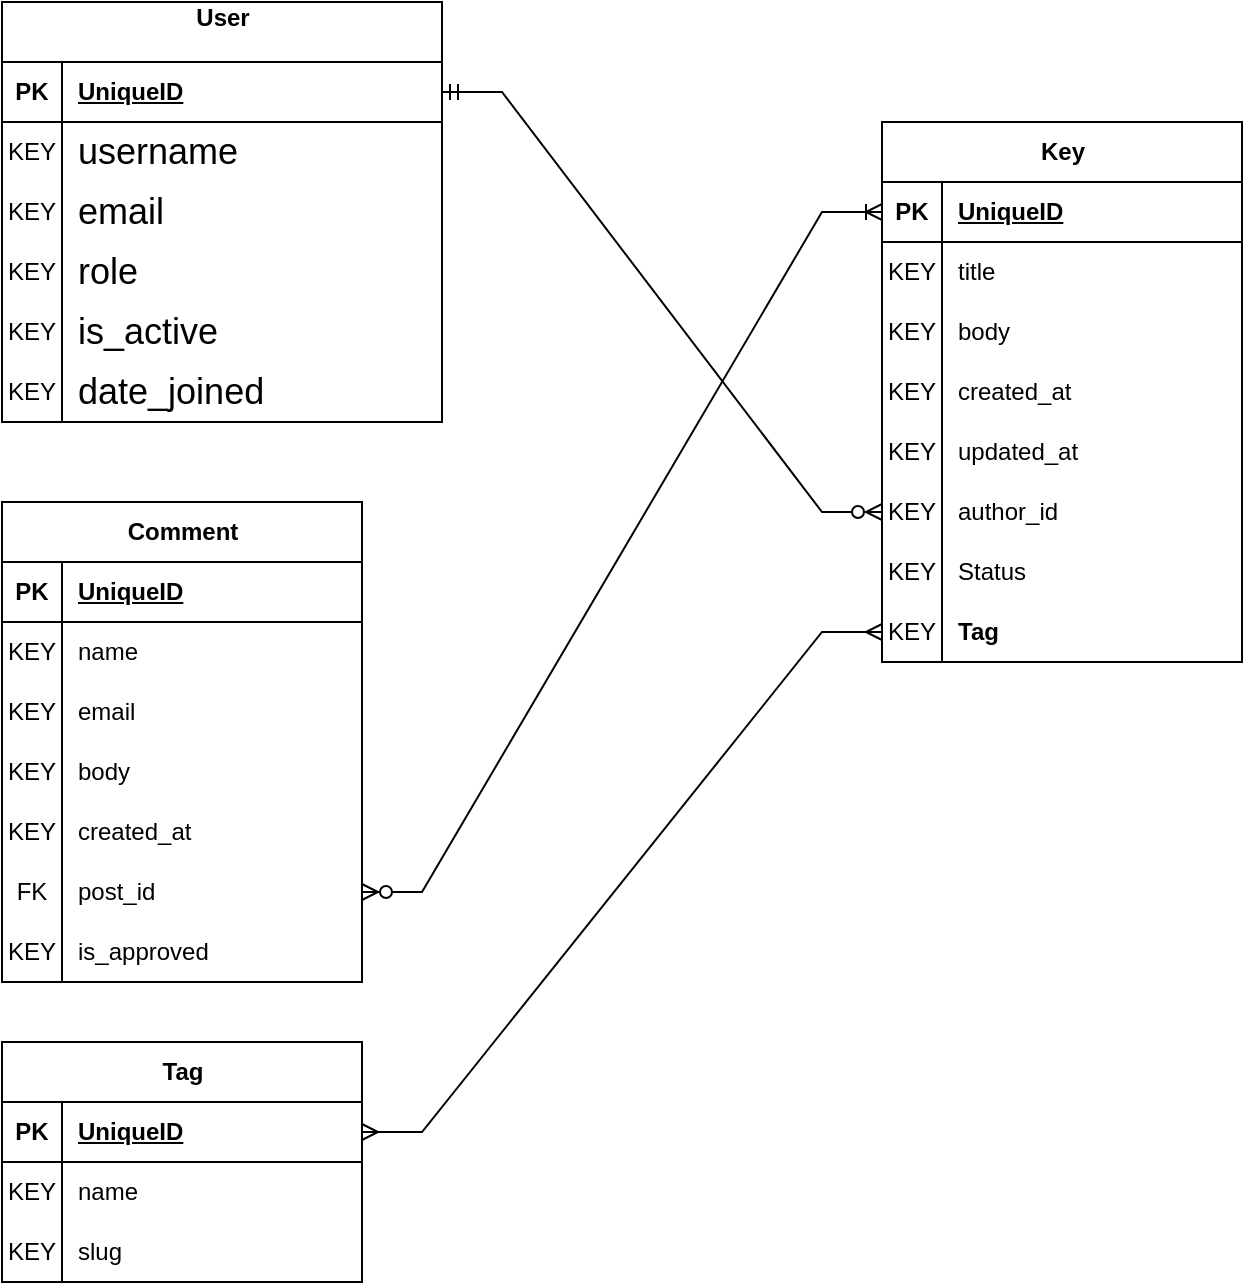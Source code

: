 <mxfile version="28.0.7">
  <diagram name="Page-1" id="0IYV-DkzIbgTbS5fnVbG">
    <mxGraphModel dx="2382" dy="818" grid="1" gridSize="10" guides="1" tooltips="1" connect="1" arrows="1" fold="1" page="1" pageScale="1" pageWidth="850" pageHeight="1100" math="0" shadow="0">
      <root>
        <mxCell id="0" />
        <mxCell id="1" parent="0" />
        <mxCell id="421oEIEG7rwL1TmRF_wm-225" value="&lt;div&gt;User&lt;/div&gt;&lt;div&gt;&lt;br&gt;&lt;/div&gt;" style="shape=table;startSize=30;container=1;collapsible=1;childLayout=tableLayout;fixedRows=1;rowLines=0;fontStyle=1;align=center;resizeLast=1;html=1;" vertex="1" parent="1">
          <mxGeometry x="-170" y="250" width="220" height="210" as="geometry" />
        </mxCell>
        <mxCell id="421oEIEG7rwL1TmRF_wm-226" value="" style="shape=tableRow;horizontal=0;startSize=0;swimlaneHead=0;swimlaneBody=0;fillColor=none;collapsible=0;dropTarget=0;points=[[0,0.5],[1,0.5]];portConstraint=eastwest;top=0;left=0;right=0;bottom=1;" vertex="1" parent="421oEIEG7rwL1TmRF_wm-225">
          <mxGeometry y="30" width="220" height="30" as="geometry" />
        </mxCell>
        <mxCell id="421oEIEG7rwL1TmRF_wm-227" value="PK" style="shape=partialRectangle;connectable=0;fillColor=none;top=0;left=0;bottom=0;right=0;fontStyle=1;overflow=hidden;whiteSpace=wrap;html=1;" vertex="1" parent="421oEIEG7rwL1TmRF_wm-226">
          <mxGeometry width="30" height="30" as="geometry">
            <mxRectangle width="30" height="30" as="alternateBounds" />
          </mxGeometry>
        </mxCell>
        <mxCell id="421oEIEG7rwL1TmRF_wm-228" value="UniqueID" style="shape=partialRectangle;connectable=0;fillColor=none;top=0;left=0;bottom=0;right=0;align=left;spacingLeft=6;fontStyle=5;overflow=hidden;whiteSpace=wrap;html=1;" vertex="1" parent="421oEIEG7rwL1TmRF_wm-226">
          <mxGeometry x="30" width="190" height="30" as="geometry">
            <mxRectangle width="190" height="30" as="alternateBounds" />
          </mxGeometry>
        </mxCell>
        <mxCell id="421oEIEG7rwL1TmRF_wm-232" value="" style="shape=tableRow;horizontal=0;startSize=0;swimlaneHead=0;swimlaneBody=0;fillColor=none;collapsible=0;dropTarget=0;points=[[0,0.5],[1,0.5]];portConstraint=eastwest;top=0;left=0;right=0;bottom=0;" vertex="1" parent="421oEIEG7rwL1TmRF_wm-225">
          <mxGeometry y="60" width="220" height="30" as="geometry" />
        </mxCell>
        <mxCell id="421oEIEG7rwL1TmRF_wm-233" value="KEY" style="shape=partialRectangle;connectable=0;fillColor=none;top=0;left=0;bottom=0;right=0;editable=1;overflow=hidden;whiteSpace=wrap;html=1;" vertex="1" parent="421oEIEG7rwL1TmRF_wm-232">
          <mxGeometry width="30" height="30" as="geometry">
            <mxRectangle width="30" height="30" as="alternateBounds" />
          </mxGeometry>
        </mxCell>
        <mxCell id="421oEIEG7rwL1TmRF_wm-234" value="&lt;font style=&quot;font-size: 18px;&quot;&gt;username&lt;/font&gt;" style="shape=partialRectangle;connectable=0;fillColor=none;top=0;left=0;bottom=0;right=0;align=left;spacingLeft=6;overflow=hidden;whiteSpace=wrap;html=1;" vertex="1" parent="421oEIEG7rwL1TmRF_wm-232">
          <mxGeometry x="30" width="190" height="30" as="geometry">
            <mxRectangle width="190" height="30" as="alternateBounds" />
          </mxGeometry>
        </mxCell>
        <mxCell id="421oEIEG7rwL1TmRF_wm-235" value="" style="shape=tableRow;horizontal=0;startSize=0;swimlaneHead=0;swimlaneBody=0;fillColor=none;collapsible=0;dropTarget=0;points=[[0,0.5],[1,0.5]];portConstraint=eastwest;top=0;left=0;right=0;bottom=0;" vertex="1" parent="421oEIEG7rwL1TmRF_wm-225">
          <mxGeometry y="90" width="220" height="30" as="geometry" />
        </mxCell>
        <mxCell id="421oEIEG7rwL1TmRF_wm-236" value="KEY" style="shape=partialRectangle;connectable=0;fillColor=none;top=0;left=0;bottom=0;right=0;editable=1;overflow=hidden;whiteSpace=wrap;html=1;" vertex="1" parent="421oEIEG7rwL1TmRF_wm-235">
          <mxGeometry width="30" height="30" as="geometry">
            <mxRectangle width="30" height="30" as="alternateBounds" />
          </mxGeometry>
        </mxCell>
        <mxCell id="421oEIEG7rwL1TmRF_wm-237" value="&lt;font style=&quot;font-size: 18px;&quot;&gt;email&lt;/font&gt;" style="shape=partialRectangle;connectable=0;fillColor=none;top=0;left=0;bottom=0;right=0;align=left;spacingLeft=6;overflow=hidden;whiteSpace=wrap;html=1;" vertex="1" parent="421oEIEG7rwL1TmRF_wm-235">
          <mxGeometry x="30" width="190" height="30" as="geometry">
            <mxRectangle width="190" height="30" as="alternateBounds" />
          </mxGeometry>
        </mxCell>
        <mxCell id="421oEIEG7rwL1TmRF_wm-238" style="shape=tableRow;horizontal=0;startSize=0;swimlaneHead=0;swimlaneBody=0;fillColor=none;collapsible=0;dropTarget=0;points=[[0,0.5],[1,0.5]];portConstraint=eastwest;top=0;left=0;right=0;bottom=0;" vertex="1" parent="421oEIEG7rwL1TmRF_wm-225">
          <mxGeometry y="120" width="220" height="30" as="geometry" />
        </mxCell>
        <mxCell id="421oEIEG7rwL1TmRF_wm-239" value="KEY" style="shape=partialRectangle;connectable=0;fillColor=none;top=0;left=0;bottom=0;right=0;editable=1;overflow=hidden;whiteSpace=wrap;html=1;" vertex="1" parent="421oEIEG7rwL1TmRF_wm-238">
          <mxGeometry width="30" height="30" as="geometry">
            <mxRectangle width="30" height="30" as="alternateBounds" />
          </mxGeometry>
        </mxCell>
        <mxCell id="421oEIEG7rwL1TmRF_wm-240" value="&lt;font style=&quot;font-size: 18px;&quot;&gt;role&lt;/font&gt;" style="shape=partialRectangle;connectable=0;fillColor=none;top=0;left=0;bottom=0;right=0;align=left;spacingLeft=6;overflow=hidden;whiteSpace=wrap;html=1;" vertex="1" parent="421oEIEG7rwL1TmRF_wm-238">
          <mxGeometry x="30" width="190" height="30" as="geometry">
            <mxRectangle width="190" height="30" as="alternateBounds" />
          </mxGeometry>
        </mxCell>
        <mxCell id="421oEIEG7rwL1TmRF_wm-241" style="shape=tableRow;horizontal=0;startSize=0;swimlaneHead=0;swimlaneBody=0;fillColor=none;collapsible=0;dropTarget=0;points=[[0,0.5],[1,0.5]];portConstraint=eastwest;top=0;left=0;right=0;bottom=0;" vertex="1" parent="421oEIEG7rwL1TmRF_wm-225">
          <mxGeometry y="150" width="220" height="30" as="geometry" />
        </mxCell>
        <mxCell id="421oEIEG7rwL1TmRF_wm-242" value="KEY" style="shape=partialRectangle;connectable=0;fillColor=none;top=0;left=0;bottom=0;right=0;editable=1;overflow=hidden;whiteSpace=wrap;html=1;" vertex="1" parent="421oEIEG7rwL1TmRF_wm-241">
          <mxGeometry width="30" height="30" as="geometry">
            <mxRectangle width="30" height="30" as="alternateBounds" />
          </mxGeometry>
        </mxCell>
        <mxCell id="421oEIEG7rwL1TmRF_wm-243" value="&lt;font style=&quot;font-size: 18px;&quot;&gt;is_active&lt;/font&gt;" style="shape=partialRectangle;connectable=0;fillColor=none;top=0;left=0;bottom=0;right=0;align=left;spacingLeft=6;overflow=hidden;whiteSpace=wrap;html=1;" vertex="1" parent="421oEIEG7rwL1TmRF_wm-241">
          <mxGeometry x="30" width="190" height="30" as="geometry">
            <mxRectangle width="190" height="30" as="alternateBounds" />
          </mxGeometry>
        </mxCell>
        <mxCell id="421oEIEG7rwL1TmRF_wm-244" style="shape=tableRow;horizontal=0;startSize=0;swimlaneHead=0;swimlaneBody=0;fillColor=none;collapsible=0;dropTarget=0;points=[[0,0.5],[1,0.5]];portConstraint=eastwest;top=0;left=0;right=0;bottom=0;" vertex="1" parent="421oEIEG7rwL1TmRF_wm-225">
          <mxGeometry y="180" width="220" height="30" as="geometry" />
        </mxCell>
        <mxCell id="421oEIEG7rwL1TmRF_wm-245" value="KEY" style="shape=partialRectangle;connectable=0;fillColor=none;top=0;left=0;bottom=0;right=0;editable=1;overflow=hidden;whiteSpace=wrap;html=1;" vertex="1" parent="421oEIEG7rwL1TmRF_wm-244">
          <mxGeometry width="30" height="30" as="geometry">
            <mxRectangle width="30" height="30" as="alternateBounds" />
          </mxGeometry>
        </mxCell>
        <mxCell id="421oEIEG7rwL1TmRF_wm-246" value="&lt;font style=&quot;font-size: 18px;&quot;&gt;date_joined&lt;/font&gt;" style="shape=partialRectangle;connectable=0;fillColor=none;top=0;left=0;bottom=0;right=0;align=left;spacingLeft=6;overflow=hidden;whiteSpace=wrap;html=1;" vertex="1" parent="421oEIEG7rwL1TmRF_wm-244">
          <mxGeometry x="30" width="190" height="30" as="geometry">
            <mxRectangle width="190" height="30" as="alternateBounds" />
          </mxGeometry>
        </mxCell>
        <mxCell id="421oEIEG7rwL1TmRF_wm-247" value="Key" style="shape=table;startSize=30;container=1;collapsible=1;childLayout=tableLayout;fixedRows=1;rowLines=0;fontStyle=1;align=center;resizeLast=1;html=1;" vertex="1" parent="1">
          <mxGeometry x="270" y="310" width="180" height="270" as="geometry" />
        </mxCell>
        <mxCell id="421oEIEG7rwL1TmRF_wm-248" value="" style="shape=tableRow;horizontal=0;startSize=0;swimlaneHead=0;swimlaneBody=0;fillColor=none;collapsible=0;dropTarget=0;points=[[0,0.5],[1,0.5]];portConstraint=eastwest;top=0;left=0;right=0;bottom=1;" vertex="1" parent="421oEIEG7rwL1TmRF_wm-247">
          <mxGeometry y="30" width="180" height="30" as="geometry" />
        </mxCell>
        <mxCell id="421oEIEG7rwL1TmRF_wm-249" value="PK" style="shape=partialRectangle;connectable=0;fillColor=none;top=0;left=0;bottom=0;right=0;fontStyle=1;overflow=hidden;whiteSpace=wrap;html=1;" vertex="1" parent="421oEIEG7rwL1TmRF_wm-248">
          <mxGeometry width="30" height="30" as="geometry">
            <mxRectangle width="30" height="30" as="alternateBounds" />
          </mxGeometry>
        </mxCell>
        <mxCell id="421oEIEG7rwL1TmRF_wm-250" value="UniqueID" style="shape=partialRectangle;connectable=0;fillColor=none;top=0;left=0;bottom=0;right=0;align=left;spacingLeft=6;fontStyle=5;overflow=hidden;whiteSpace=wrap;html=1;" vertex="1" parent="421oEIEG7rwL1TmRF_wm-248">
          <mxGeometry x="30" width="150" height="30" as="geometry">
            <mxRectangle width="150" height="30" as="alternateBounds" />
          </mxGeometry>
        </mxCell>
        <mxCell id="421oEIEG7rwL1TmRF_wm-251" value="" style="shape=tableRow;horizontal=0;startSize=0;swimlaneHead=0;swimlaneBody=0;fillColor=none;collapsible=0;dropTarget=0;points=[[0,0.5],[1,0.5]];portConstraint=eastwest;top=0;left=0;right=0;bottom=0;" vertex="1" parent="421oEIEG7rwL1TmRF_wm-247">
          <mxGeometry y="60" width="180" height="30" as="geometry" />
        </mxCell>
        <mxCell id="421oEIEG7rwL1TmRF_wm-252" value="KEY" style="shape=partialRectangle;connectable=0;fillColor=none;top=0;left=0;bottom=0;right=0;editable=1;overflow=hidden;whiteSpace=wrap;html=1;" vertex="1" parent="421oEIEG7rwL1TmRF_wm-251">
          <mxGeometry width="30" height="30" as="geometry">
            <mxRectangle width="30" height="30" as="alternateBounds" />
          </mxGeometry>
        </mxCell>
        <mxCell id="421oEIEG7rwL1TmRF_wm-253" value="title" style="shape=partialRectangle;connectable=0;fillColor=none;top=0;left=0;bottom=0;right=0;align=left;spacingLeft=6;overflow=hidden;whiteSpace=wrap;html=1;" vertex="1" parent="421oEIEG7rwL1TmRF_wm-251">
          <mxGeometry x="30" width="150" height="30" as="geometry">
            <mxRectangle width="150" height="30" as="alternateBounds" />
          </mxGeometry>
        </mxCell>
        <mxCell id="421oEIEG7rwL1TmRF_wm-254" value="" style="shape=tableRow;horizontal=0;startSize=0;swimlaneHead=0;swimlaneBody=0;fillColor=none;collapsible=0;dropTarget=0;points=[[0,0.5],[1,0.5]];portConstraint=eastwest;top=0;left=0;right=0;bottom=0;" vertex="1" parent="421oEIEG7rwL1TmRF_wm-247">
          <mxGeometry y="90" width="180" height="30" as="geometry" />
        </mxCell>
        <mxCell id="421oEIEG7rwL1TmRF_wm-255" value="KEY" style="shape=partialRectangle;connectable=0;fillColor=none;top=0;left=0;bottom=0;right=0;editable=1;overflow=hidden;whiteSpace=wrap;html=1;" vertex="1" parent="421oEIEG7rwL1TmRF_wm-254">
          <mxGeometry width="30" height="30" as="geometry">
            <mxRectangle width="30" height="30" as="alternateBounds" />
          </mxGeometry>
        </mxCell>
        <mxCell id="421oEIEG7rwL1TmRF_wm-256" value="body" style="shape=partialRectangle;connectable=0;fillColor=none;top=0;left=0;bottom=0;right=0;align=left;spacingLeft=6;overflow=hidden;whiteSpace=wrap;html=1;" vertex="1" parent="421oEIEG7rwL1TmRF_wm-254">
          <mxGeometry x="30" width="150" height="30" as="geometry">
            <mxRectangle width="150" height="30" as="alternateBounds" />
          </mxGeometry>
        </mxCell>
        <mxCell id="421oEIEG7rwL1TmRF_wm-257" value="" style="shape=tableRow;horizontal=0;startSize=0;swimlaneHead=0;swimlaneBody=0;fillColor=none;collapsible=0;dropTarget=0;points=[[0,0.5],[1,0.5]];portConstraint=eastwest;top=0;left=0;right=0;bottom=0;" vertex="1" parent="421oEIEG7rwL1TmRF_wm-247">
          <mxGeometry y="120" width="180" height="30" as="geometry" />
        </mxCell>
        <mxCell id="421oEIEG7rwL1TmRF_wm-258" value="KEY" style="shape=partialRectangle;connectable=0;fillColor=none;top=0;left=0;bottom=0;right=0;editable=1;overflow=hidden;whiteSpace=wrap;html=1;" vertex="1" parent="421oEIEG7rwL1TmRF_wm-257">
          <mxGeometry width="30" height="30" as="geometry">
            <mxRectangle width="30" height="30" as="alternateBounds" />
          </mxGeometry>
        </mxCell>
        <mxCell id="421oEIEG7rwL1TmRF_wm-259" value="created_at" style="shape=partialRectangle;connectable=0;fillColor=none;top=0;left=0;bottom=0;right=0;align=left;spacingLeft=6;overflow=hidden;whiteSpace=wrap;html=1;" vertex="1" parent="421oEIEG7rwL1TmRF_wm-257">
          <mxGeometry x="30" width="150" height="30" as="geometry">
            <mxRectangle width="150" height="30" as="alternateBounds" />
          </mxGeometry>
        </mxCell>
        <mxCell id="421oEIEG7rwL1TmRF_wm-260" style="shape=tableRow;horizontal=0;startSize=0;swimlaneHead=0;swimlaneBody=0;fillColor=none;collapsible=0;dropTarget=0;points=[[0,0.5],[1,0.5]];portConstraint=eastwest;top=0;left=0;right=0;bottom=0;" vertex="1" parent="421oEIEG7rwL1TmRF_wm-247">
          <mxGeometry y="150" width="180" height="30" as="geometry" />
        </mxCell>
        <mxCell id="421oEIEG7rwL1TmRF_wm-261" value="KEY" style="shape=partialRectangle;connectable=0;fillColor=none;top=0;left=0;bottom=0;right=0;editable=1;overflow=hidden;whiteSpace=wrap;html=1;" vertex="1" parent="421oEIEG7rwL1TmRF_wm-260">
          <mxGeometry width="30" height="30" as="geometry">
            <mxRectangle width="30" height="30" as="alternateBounds" />
          </mxGeometry>
        </mxCell>
        <mxCell id="421oEIEG7rwL1TmRF_wm-262" value="updated_at" style="shape=partialRectangle;connectable=0;fillColor=none;top=0;left=0;bottom=0;right=0;align=left;spacingLeft=6;overflow=hidden;whiteSpace=wrap;html=1;" vertex="1" parent="421oEIEG7rwL1TmRF_wm-260">
          <mxGeometry x="30" width="150" height="30" as="geometry">
            <mxRectangle width="150" height="30" as="alternateBounds" />
          </mxGeometry>
        </mxCell>
        <mxCell id="421oEIEG7rwL1TmRF_wm-263" style="shape=tableRow;horizontal=0;startSize=0;swimlaneHead=0;swimlaneBody=0;fillColor=none;collapsible=0;dropTarget=0;points=[[0,0.5],[1,0.5]];portConstraint=eastwest;top=0;left=0;right=0;bottom=0;" vertex="1" parent="421oEIEG7rwL1TmRF_wm-247">
          <mxGeometry y="180" width="180" height="30" as="geometry" />
        </mxCell>
        <mxCell id="421oEIEG7rwL1TmRF_wm-264" value="KEY" style="shape=partialRectangle;connectable=0;fillColor=none;top=0;left=0;bottom=0;right=0;editable=1;overflow=hidden;whiteSpace=wrap;html=1;" vertex="1" parent="421oEIEG7rwL1TmRF_wm-263">
          <mxGeometry width="30" height="30" as="geometry">
            <mxRectangle width="30" height="30" as="alternateBounds" />
          </mxGeometry>
        </mxCell>
        <mxCell id="421oEIEG7rwL1TmRF_wm-265" value="author_id" style="shape=partialRectangle;connectable=0;fillColor=none;top=0;left=0;bottom=0;right=0;align=left;spacingLeft=6;overflow=hidden;whiteSpace=wrap;html=1;" vertex="1" parent="421oEIEG7rwL1TmRF_wm-263">
          <mxGeometry x="30" width="150" height="30" as="geometry">
            <mxRectangle width="150" height="30" as="alternateBounds" />
          </mxGeometry>
        </mxCell>
        <mxCell id="421oEIEG7rwL1TmRF_wm-266" style="shape=tableRow;horizontal=0;startSize=0;swimlaneHead=0;swimlaneBody=0;fillColor=none;collapsible=0;dropTarget=0;points=[[0,0.5],[1,0.5]];portConstraint=eastwest;top=0;left=0;right=0;bottom=0;" vertex="1" parent="421oEIEG7rwL1TmRF_wm-247">
          <mxGeometry y="210" width="180" height="30" as="geometry" />
        </mxCell>
        <mxCell id="421oEIEG7rwL1TmRF_wm-267" value="KEY" style="shape=partialRectangle;connectable=0;fillColor=none;top=0;left=0;bottom=0;right=0;editable=1;overflow=hidden;whiteSpace=wrap;html=1;" vertex="1" parent="421oEIEG7rwL1TmRF_wm-266">
          <mxGeometry width="30" height="30" as="geometry">
            <mxRectangle width="30" height="30" as="alternateBounds" />
          </mxGeometry>
        </mxCell>
        <mxCell id="421oEIEG7rwL1TmRF_wm-268" value="Status" style="shape=partialRectangle;connectable=0;fillColor=none;top=0;left=0;bottom=0;right=0;align=left;spacingLeft=6;overflow=hidden;whiteSpace=wrap;html=1;" vertex="1" parent="421oEIEG7rwL1TmRF_wm-266">
          <mxGeometry x="30" width="150" height="30" as="geometry">
            <mxRectangle width="150" height="30" as="alternateBounds" />
          </mxGeometry>
        </mxCell>
        <mxCell id="421oEIEG7rwL1TmRF_wm-270" style="shape=tableRow;horizontal=0;startSize=0;swimlaneHead=0;swimlaneBody=0;fillColor=none;collapsible=0;dropTarget=0;points=[[0,0.5],[1,0.5]];portConstraint=eastwest;top=0;left=0;right=0;bottom=0;" vertex="1" parent="421oEIEG7rwL1TmRF_wm-247">
          <mxGeometry y="240" width="180" height="30" as="geometry" />
        </mxCell>
        <mxCell id="421oEIEG7rwL1TmRF_wm-271" value="KEY" style="shape=partialRectangle;connectable=0;fillColor=none;top=0;left=0;bottom=0;right=0;editable=1;overflow=hidden;whiteSpace=wrap;html=1;" vertex="1" parent="421oEIEG7rwL1TmRF_wm-270">
          <mxGeometry width="30" height="30" as="geometry">
            <mxRectangle width="30" height="30" as="alternateBounds" />
          </mxGeometry>
        </mxCell>
        <mxCell id="421oEIEG7rwL1TmRF_wm-272" value="&lt;strong data-end=&quot;2028&quot; data-start=&quot;2021&quot;&gt;Tag&lt;/strong&gt;" style="shape=partialRectangle;connectable=0;fillColor=none;top=0;left=0;bottom=0;right=0;align=left;spacingLeft=6;overflow=hidden;whiteSpace=wrap;html=1;" vertex="1" parent="421oEIEG7rwL1TmRF_wm-270">
          <mxGeometry x="30" width="150" height="30" as="geometry">
            <mxRectangle width="150" height="30" as="alternateBounds" />
          </mxGeometry>
        </mxCell>
        <mxCell id="421oEIEG7rwL1TmRF_wm-269" value="" style="edgeStyle=entityRelationEdgeStyle;fontSize=12;html=1;endArrow=ERzeroToMany;startArrow=ERmandOne;rounded=0;exitX=1;exitY=0.5;exitDx=0;exitDy=0;entryX=0;entryY=0.5;entryDx=0;entryDy=0;" edge="1" parent="1" source="421oEIEG7rwL1TmRF_wm-226" target="421oEIEG7rwL1TmRF_wm-263">
          <mxGeometry width="100" height="100" relative="1" as="geometry">
            <mxPoint x="-10" y="660" as="sourcePoint" />
            <mxPoint x="90" y="560" as="targetPoint" />
          </mxGeometry>
        </mxCell>
        <mxCell id="421oEIEG7rwL1TmRF_wm-273" value="Tag" style="shape=table;startSize=30;container=1;collapsible=1;childLayout=tableLayout;fixedRows=1;rowLines=0;fontStyle=1;align=center;resizeLast=1;html=1;" vertex="1" parent="1">
          <mxGeometry x="-170" y="770" width="180" height="120" as="geometry" />
        </mxCell>
        <mxCell id="421oEIEG7rwL1TmRF_wm-274" value="" style="shape=tableRow;horizontal=0;startSize=0;swimlaneHead=0;swimlaneBody=0;fillColor=none;collapsible=0;dropTarget=0;points=[[0,0.5],[1,0.5]];portConstraint=eastwest;top=0;left=0;right=0;bottom=1;" vertex="1" parent="421oEIEG7rwL1TmRF_wm-273">
          <mxGeometry y="30" width="180" height="30" as="geometry" />
        </mxCell>
        <mxCell id="421oEIEG7rwL1TmRF_wm-275" value="PK" style="shape=partialRectangle;connectable=0;fillColor=none;top=0;left=0;bottom=0;right=0;fontStyle=1;overflow=hidden;whiteSpace=wrap;html=1;" vertex="1" parent="421oEIEG7rwL1TmRF_wm-274">
          <mxGeometry width="30" height="30" as="geometry">
            <mxRectangle width="30" height="30" as="alternateBounds" />
          </mxGeometry>
        </mxCell>
        <mxCell id="421oEIEG7rwL1TmRF_wm-276" value="UniqueID" style="shape=partialRectangle;connectable=0;fillColor=none;top=0;left=0;bottom=0;right=0;align=left;spacingLeft=6;fontStyle=5;overflow=hidden;whiteSpace=wrap;html=1;" vertex="1" parent="421oEIEG7rwL1TmRF_wm-274">
          <mxGeometry x="30" width="150" height="30" as="geometry">
            <mxRectangle width="150" height="30" as="alternateBounds" />
          </mxGeometry>
        </mxCell>
        <mxCell id="421oEIEG7rwL1TmRF_wm-277" value="" style="shape=tableRow;horizontal=0;startSize=0;swimlaneHead=0;swimlaneBody=0;fillColor=none;collapsible=0;dropTarget=0;points=[[0,0.5],[1,0.5]];portConstraint=eastwest;top=0;left=0;right=0;bottom=0;" vertex="1" parent="421oEIEG7rwL1TmRF_wm-273">
          <mxGeometry y="60" width="180" height="30" as="geometry" />
        </mxCell>
        <mxCell id="421oEIEG7rwL1TmRF_wm-278" value="KEY" style="shape=partialRectangle;connectable=0;fillColor=none;top=0;left=0;bottom=0;right=0;editable=1;overflow=hidden;whiteSpace=wrap;html=1;" vertex="1" parent="421oEIEG7rwL1TmRF_wm-277">
          <mxGeometry width="30" height="30" as="geometry">
            <mxRectangle width="30" height="30" as="alternateBounds" />
          </mxGeometry>
        </mxCell>
        <mxCell id="421oEIEG7rwL1TmRF_wm-279" value="name" style="shape=partialRectangle;connectable=0;fillColor=none;top=0;left=0;bottom=0;right=0;align=left;spacingLeft=6;overflow=hidden;whiteSpace=wrap;html=1;" vertex="1" parent="421oEIEG7rwL1TmRF_wm-277">
          <mxGeometry x="30" width="150" height="30" as="geometry">
            <mxRectangle width="150" height="30" as="alternateBounds" />
          </mxGeometry>
        </mxCell>
        <mxCell id="421oEIEG7rwL1TmRF_wm-280" value="" style="shape=tableRow;horizontal=0;startSize=0;swimlaneHead=0;swimlaneBody=0;fillColor=none;collapsible=0;dropTarget=0;points=[[0,0.5],[1,0.5]];portConstraint=eastwest;top=0;left=0;right=0;bottom=0;" vertex="1" parent="421oEIEG7rwL1TmRF_wm-273">
          <mxGeometry y="90" width="180" height="30" as="geometry" />
        </mxCell>
        <mxCell id="421oEIEG7rwL1TmRF_wm-281" value="KEY" style="shape=partialRectangle;connectable=0;fillColor=none;top=0;left=0;bottom=0;right=0;editable=1;overflow=hidden;whiteSpace=wrap;html=1;" vertex="1" parent="421oEIEG7rwL1TmRF_wm-280">
          <mxGeometry width="30" height="30" as="geometry">
            <mxRectangle width="30" height="30" as="alternateBounds" />
          </mxGeometry>
        </mxCell>
        <mxCell id="421oEIEG7rwL1TmRF_wm-282" value="slug" style="shape=partialRectangle;connectable=0;fillColor=none;top=0;left=0;bottom=0;right=0;align=left;spacingLeft=6;overflow=hidden;whiteSpace=wrap;html=1;" vertex="1" parent="421oEIEG7rwL1TmRF_wm-280">
          <mxGeometry x="30" width="150" height="30" as="geometry">
            <mxRectangle width="150" height="30" as="alternateBounds" />
          </mxGeometry>
        </mxCell>
        <mxCell id="421oEIEG7rwL1TmRF_wm-286" value="" style="edgeStyle=entityRelationEdgeStyle;fontSize=12;html=1;endArrow=ERmany;startArrow=ERmany;rounded=0;entryX=0;entryY=0.5;entryDx=0;entryDy=0;exitX=1;exitY=0.5;exitDx=0;exitDy=0;" edge="1" parent="1" source="421oEIEG7rwL1TmRF_wm-274" target="421oEIEG7rwL1TmRF_wm-270">
          <mxGeometry width="100" height="100" relative="1" as="geometry">
            <mxPoint x="-10" y="660" as="sourcePoint" />
            <mxPoint x="90" y="560" as="targetPoint" />
          </mxGeometry>
        </mxCell>
        <mxCell id="421oEIEG7rwL1TmRF_wm-290" value="&lt;strong data-end=&quot;2384&quot; data-start=&quot;2373&quot;&gt;Comment&lt;/strong&gt;" style="shape=table;startSize=30;container=1;collapsible=1;childLayout=tableLayout;fixedRows=1;rowLines=0;fontStyle=1;align=center;resizeLast=1;html=1;" vertex="1" parent="1">
          <mxGeometry x="-170" y="500" width="180" height="240" as="geometry" />
        </mxCell>
        <mxCell id="421oEIEG7rwL1TmRF_wm-291" value="" style="shape=tableRow;horizontal=0;startSize=0;swimlaneHead=0;swimlaneBody=0;fillColor=none;collapsible=0;dropTarget=0;points=[[0,0.5],[1,0.5]];portConstraint=eastwest;top=0;left=0;right=0;bottom=1;" vertex="1" parent="421oEIEG7rwL1TmRF_wm-290">
          <mxGeometry y="30" width="180" height="30" as="geometry" />
        </mxCell>
        <mxCell id="421oEIEG7rwL1TmRF_wm-292" value="PK" style="shape=partialRectangle;connectable=0;fillColor=none;top=0;left=0;bottom=0;right=0;fontStyle=1;overflow=hidden;whiteSpace=wrap;html=1;" vertex="1" parent="421oEIEG7rwL1TmRF_wm-291">
          <mxGeometry width="30" height="30" as="geometry">
            <mxRectangle width="30" height="30" as="alternateBounds" />
          </mxGeometry>
        </mxCell>
        <mxCell id="421oEIEG7rwL1TmRF_wm-293" value="UniqueID" style="shape=partialRectangle;connectable=0;fillColor=none;top=0;left=0;bottom=0;right=0;align=left;spacingLeft=6;fontStyle=5;overflow=hidden;whiteSpace=wrap;html=1;" vertex="1" parent="421oEIEG7rwL1TmRF_wm-291">
          <mxGeometry x="30" width="150" height="30" as="geometry">
            <mxRectangle width="150" height="30" as="alternateBounds" />
          </mxGeometry>
        </mxCell>
        <mxCell id="421oEIEG7rwL1TmRF_wm-294" value="" style="shape=tableRow;horizontal=0;startSize=0;swimlaneHead=0;swimlaneBody=0;fillColor=none;collapsible=0;dropTarget=0;points=[[0,0.5],[1,0.5]];portConstraint=eastwest;top=0;left=0;right=0;bottom=0;" vertex="1" parent="421oEIEG7rwL1TmRF_wm-290">
          <mxGeometry y="60" width="180" height="30" as="geometry" />
        </mxCell>
        <mxCell id="421oEIEG7rwL1TmRF_wm-295" value="KEY" style="shape=partialRectangle;connectable=0;fillColor=none;top=0;left=0;bottom=0;right=0;editable=1;overflow=hidden;whiteSpace=wrap;html=1;" vertex="1" parent="421oEIEG7rwL1TmRF_wm-294">
          <mxGeometry width="30" height="30" as="geometry">
            <mxRectangle width="30" height="30" as="alternateBounds" />
          </mxGeometry>
        </mxCell>
        <mxCell id="421oEIEG7rwL1TmRF_wm-296" value="name" style="shape=partialRectangle;connectable=0;fillColor=none;top=0;left=0;bottom=0;right=0;align=left;spacingLeft=6;overflow=hidden;whiteSpace=wrap;html=1;" vertex="1" parent="421oEIEG7rwL1TmRF_wm-294">
          <mxGeometry x="30" width="150" height="30" as="geometry">
            <mxRectangle width="150" height="30" as="alternateBounds" />
          </mxGeometry>
        </mxCell>
        <mxCell id="421oEIEG7rwL1TmRF_wm-297" value="" style="shape=tableRow;horizontal=0;startSize=0;swimlaneHead=0;swimlaneBody=0;fillColor=none;collapsible=0;dropTarget=0;points=[[0,0.5],[1,0.5]];portConstraint=eastwest;top=0;left=0;right=0;bottom=0;" vertex="1" parent="421oEIEG7rwL1TmRF_wm-290">
          <mxGeometry y="90" width="180" height="30" as="geometry" />
        </mxCell>
        <mxCell id="421oEIEG7rwL1TmRF_wm-298" value="KEY" style="shape=partialRectangle;connectable=0;fillColor=none;top=0;left=0;bottom=0;right=0;editable=1;overflow=hidden;whiteSpace=wrap;html=1;" vertex="1" parent="421oEIEG7rwL1TmRF_wm-297">
          <mxGeometry width="30" height="30" as="geometry">
            <mxRectangle width="30" height="30" as="alternateBounds" />
          </mxGeometry>
        </mxCell>
        <mxCell id="421oEIEG7rwL1TmRF_wm-299" value="email" style="shape=partialRectangle;connectable=0;fillColor=none;top=0;left=0;bottom=0;right=0;align=left;spacingLeft=6;overflow=hidden;whiteSpace=wrap;html=1;" vertex="1" parent="421oEIEG7rwL1TmRF_wm-297">
          <mxGeometry x="30" width="150" height="30" as="geometry">
            <mxRectangle width="150" height="30" as="alternateBounds" />
          </mxGeometry>
        </mxCell>
        <mxCell id="421oEIEG7rwL1TmRF_wm-300" value="" style="shape=tableRow;horizontal=0;startSize=0;swimlaneHead=0;swimlaneBody=0;fillColor=none;collapsible=0;dropTarget=0;points=[[0,0.5],[1,0.5]];portConstraint=eastwest;top=0;left=0;right=0;bottom=0;" vertex="1" parent="421oEIEG7rwL1TmRF_wm-290">
          <mxGeometry y="120" width="180" height="30" as="geometry" />
        </mxCell>
        <mxCell id="421oEIEG7rwL1TmRF_wm-301" value="KEY" style="shape=partialRectangle;connectable=0;fillColor=none;top=0;left=0;bottom=0;right=0;editable=1;overflow=hidden;whiteSpace=wrap;html=1;" vertex="1" parent="421oEIEG7rwL1TmRF_wm-300">
          <mxGeometry width="30" height="30" as="geometry">
            <mxRectangle width="30" height="30" as="alternateBounds" />
          </mxGeometry>
        </mxCell>
        <mxCell id="421oEIEG7rwL1TmRF_wm-302" value="body" style="shape=partialRectangle;connectable=0;fillColor=none;top=0;left=0;bottom=0;right=0;align=left;spacingLeft=6;overflow=hidden;whiteSpace=wrap;html=1;" vertex="1" parent="421oEIEG7rwL1TmRF_wm-300">
          <mxGeometry x="30" width="150" height="30" as="geometry">
            <mxRectangle width="150" height="30" as="alternateBounds" />
          </mxGeometry>
        </mxCell>
        <mxCell id="421oEIEG7rwL1TmRF_wm-303" style="shape=tableRow;horizontal=0;startSize=0;swimlaneHead=0;swimlaneBody=0;fillColor=none;collapsible=0;dropTarget=0;points=[[0,0.5],[1,0.5]];portConstraint=eastwest;top=0;left=0;right=0;bottom=0;" vertex="1" parent="421oEIEG7rwL1TmRF_wm-290">
          <mxGeometry y="150" width="180" height="30" as="geometry" />
        </mxCell>
        <mxCell id="421oEIEG7rwL1TmRF_wm-304" value="KEY" style="shape=partialRectangle;connectable=0;fillColor=none;top=0;left=0;bottom=0;right=0;editable=1;overflow=hidden;whiteSpace=wrap;html=1;" vertex="1" parent="421oEIEG7rwL1TmRF_wm-303">
          <mxGeometry width="30" height="30" as="geometry">
            <mxRectangle width="30" height="30" as="alternateBounds" />
          </mxGeometry>
        </mxCell>
        <mxCell id="421oEIEG7rwL1TmRF_wm-305" value="created_at" style="shape=partialRectangle;connectable=0;fillColor=none;top=0;left=0;bottom=0;right=0;align=left;spacingLeft=6;overflow=hidden;whiteSpace=wrap;html=1;" vertex="1" parent="421oEIEG7rwL1TmRF_wm-303">
          <mxGeometry x="30" width="150" height="30" as="geometry">
            <mxRectangle width="150" height="30" as="alternateBounds" />
          </mxGeometry>
        </mxCell>
        <mxCell id="421oEIEG7rwL1TmRF_wm-306" style="shape=tableRow;horizontal=0;startSize=0;swimlaneHead=0;swimlaneBody=0;fillColor=none;collapsible=0;dropTarget=0;points=[[0,0.5],[1,0.5]];portConstraint=eastwest;top=0;left=0;right=0;bottom=0;" vertex="1" parent="421oEIEG7rwL1TmRF_wm-290">
          <mxGeometry y="180" width="180" height="30" as="geometry" />
        </mxCell>
        <mxCell id="421oEIEG7rwL1TmRF_wm-307" value="FK" style="shape=partialRectangle;connectable=0;fillColor=none;top=0;left=0;bottom=0;right=0;editable=1;overflow=hidden;whiteSpace=wrap;html=1;" vertex="1" parent="421oEIEG7rwL1TmRF_wm-306">
          <mxGeometry width="30" height="30" as="geometry">
            <mxRectangle width="30" height="30" as="alternateBounds" />
          </mxGeometry>
        </mxCell>
        <mxCell id="421oEIEG7rwL1TmRF_wm-308" value="post_id" style="shape=partialRectangle;connectable=0;fillColor=none;top=0;left=0;bottom=0;right=0;align=left;spacingLeft=6;overflow=hidden;whiteSpace=wrap;html=1;" vertex="1" parent="421oEIEG7rwL1TmRF_wm-306">
          <mxGeometry x="30" width="150" height="30" as="geometry">
            <mxRectangle width="150" height="30" as="alternateBounds" />
          </mxGeometry>
        </mxCell>
        <mxCell id="421oEIEG7rwL1TmRF_wm-309" style="shape=tableRow;horizontal=0;startSize=0;swimlaneHead=0;swimlaneBody=0;fillColor=none;collapsible=0;dropTarget=0;points=[[0,0.5],[1,0.5]];portConstraint=eastwest;top=0;left=0;right=0;bottom=0;" vertex="1" parent="421oEIEG7rwL1TmRF_wm-290">
          <mxGeometry y="210" width="180" height="30" as="geometry" />
        </mxCell>
        <mxCell id="421oEIEG7rwL1TmRF_wm-310" value="KEY" style="shape=partialRectangle;connectable=0;fillColor=none;top=0;left=0;bottom=0;right=0;editable=1;overflow=hidden;whiteSpace=wrap;html=1;" vertex="1" parent="421oEIEG7rwL1TmRF_wm-309">
          <mxGeometry width="30" height="30" as="geometry">
            <mxRectangle width="30" height="30" as="alternateBounds" />
          </mxGeometry>
        </mxCell>
        <mxCell id="421oEIEG7rwL1TmRF_wm-311" value="is_approved" style="shape=partialRectangle;connectable=0;fillColor=none;top=0;left=0;bottom=0;right=0;align=left;spacingLeft=6;overflow=hidden;whiteSpace=wrap;html=1;" vertex="1" parent="421oEIEG7rwL1TmRF_wm-309">
          <mxGeometry x="30" width="150" height="30" as="geometry">
            <mxRectangle width="150" height="30" as="alternateBounds" />
          </mxGeometry>
        </mxCell>
        <mxCell id="421oEIEG7rwL1TmRF_wm-312" value="" style="edgeStyle=entityRelationEdgeStyle;fontSize=12;html=1;endArrow=ERoneToMany;startArrow=ERzeroToMany;rounded=0;entryX=0;entryY=0.5;entryDx=0;entryDy=0;" edge="1" parent="1" source="421oEIEG7rwL1TmRF_wm-306" target="421oEIEG7rwL1TmRF_wm-248">
          <mxGeometry width="100" height="100" relative="1" as="geometry">
            <mxPoint x="-10" y="710" as="sourcePoint" />
            <mxPoint x="90" y="610" as="targetPoint" />
          </mxGeometry>
        </mxCell>
      </root>
    </mxGraphModel>
  </diagram>
</mxfile>
